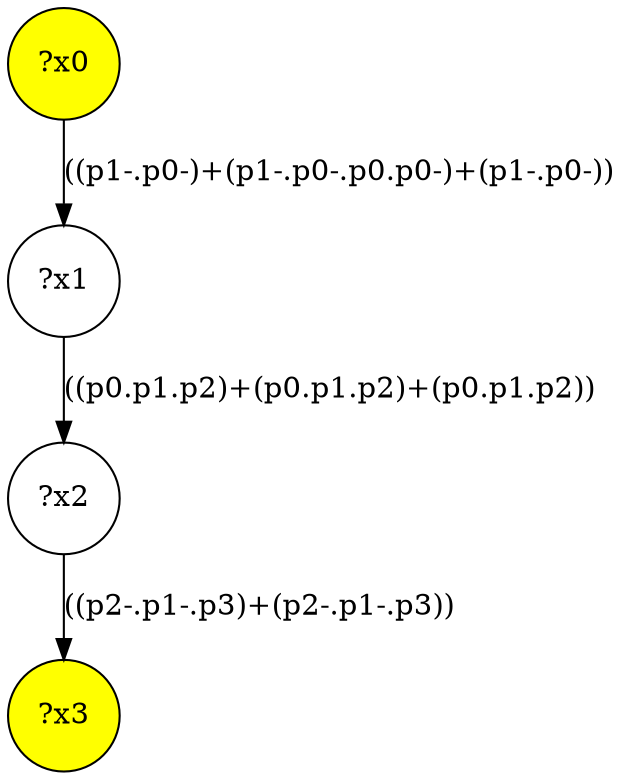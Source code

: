 digraph g {
	x0 [fillcolor="yellow", style="filled," shape=circle, label="?x0"];
	x3 [fillcolor="yellow", style="filled," shape=circle, label="?x3"];
	x1 [shape=circle, label="?x1"];
x0 -> x1[label="((p1-.p0-)+(p1-.p0-.p0.p0-)+(p1-.p0-))"]	x2 [shape=circle, label="?x2"];
x1 -> x2[label="((p0.p1.p2)+(p0.p1.p2)+(p0.p1.p2))"]x2 -> x3[label="((p2-.p1-.p3)+(p2-.p1-.p3))"]}
